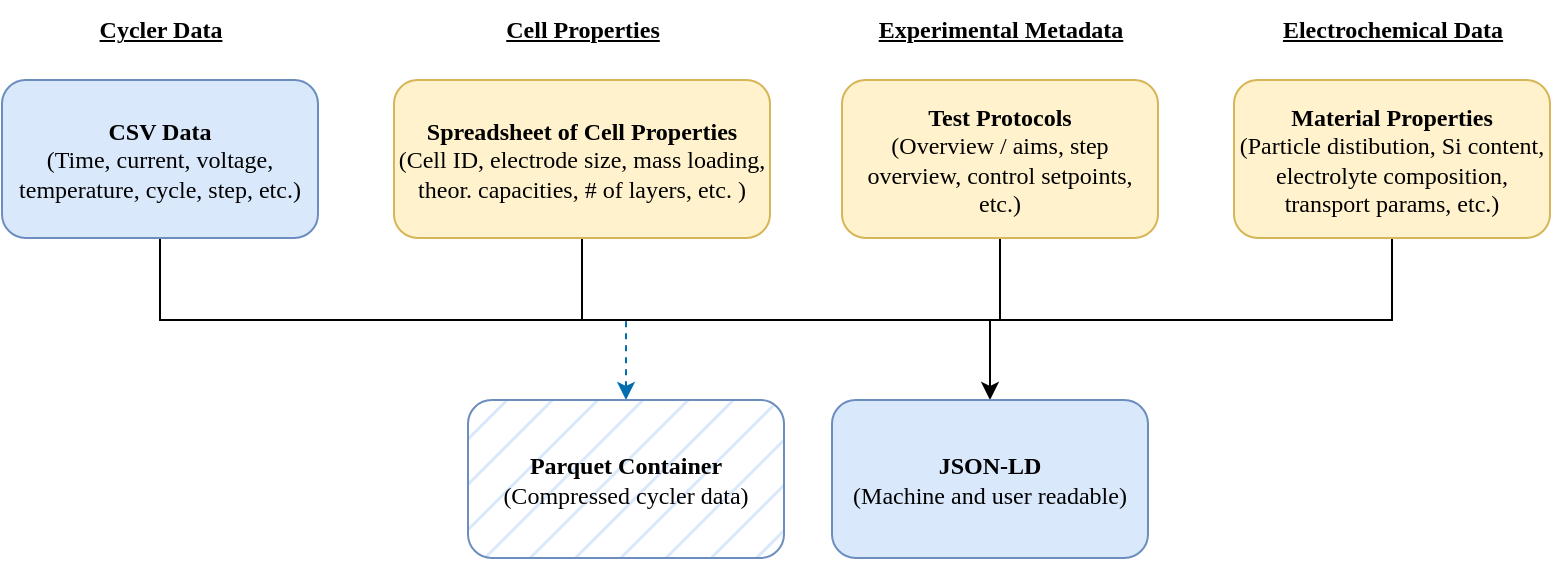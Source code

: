 <mxfile version="21.0.10" type="device"><diagram name="Page-1" id="TEoT009e3m1u3qDUiBox"><mxGraphModel dx="1064" dy="593" grid="1" gridSize="10" guides="1" tooltips="1" connect="1" arrows="1" fold="1" page="1" pageScale="1" pageWidth="827" pageHeight="1169" math="0" shadow="0"><root><mxCell id="0"/><mxCell id="1" parent="0"/><mxCell id="9MjjmHNh4XLL2jcoOhp--7" style="edgeStyle=orthogonalEdgeStyle;rounded=0;orthogonalLoop=1;jettySize=auto;html=1;entryX=0.5;entryY=0;entryDx=0;entryDy=0;" edge="1" parent="1" source="9MjjmHNh4XLL2jcoOhp--1" target="9MjjmHNh4XLL2jcoOhp--5"><mxGeometry relative="1" as="geometry"><Array as="points"><mxPoint x="96" y="430"/><mxPoint x="511" y="430"/></Array></mxGeometry></mxCell><mxCell id="9MjjmHNh4XLL2jcoOhp--1" value="&lt;div&gt;&lt;font face=&quot;Garamond&quot;&gt;&lt;b&gt;CSV Data&lt;/b&gt;&lt;/font&gt;&lt;/div&gt;&lt;div&gt;&lt;font face=&quot;Garamond&quot;&gt;(Time, current, voltage, temperature, cycle, step, etc.)&lt;br&gt;&lt;/font&gt;&lt;/div&gt;" style="rounded=1;whiteSpace=wrap;html=1;aspect=fixed;fillColor=#dae8fc;strokeColor=#6c8ebf;" vertex="1" parent="1"><mxGeometry x="17" y="310" width="158" height="79" as="geometry"/></mxCell><mxCell id="9MjjmHNh4XLL2jcoOhp--12" style="rounded=0;orthogonalLoop=1;jettySize=auto;html=1;edgeStyle=orthogonalEdgeStyle;endArrow=none;endFill=0;" edge="1" parent="1" source="9MjjmHNh4XLL2jcoOhp--2"><mxGeometry relative="1" as="geometry"><mxPoint x="307" y="430" as="targetPoint"/></mxGeometry></mxCell><mxCell id="9MjjmHNh4XLL2jcoOhp--2" value="&lt;div&gt;&lt;font face=&quot;Garamond&quot;&gt;&lt;b&gt;Spreadsheet of Cell Properties&lt;/b&gt;&lt;br&gt;&lt;/font&gt;&lt;/div&gt;&lt;div&gt;&lt;font face=&quot;Garamond&quot;&gt;(Cell ID, electrode size, mass loading, theor. capacities, # of layers, etc. )&lt;br&gt;&lt;/font&gt;&lt;/div&gt;" style="rounded=1;whiteSpace=wrap;html=1;fillColor=#fff2cc;strokeColor=#d6b656;" vertex="1" parent="1"><mxGeometry x="213" y="310" width="188" height="79" as="geometry"/></mxCell><mxCell id="9MjjmHNh4XLL2jcoOhp--15" style="edgeStyle=orthogonalEdgeStyle;rounded=0;orthogonalLoop=1;jettySize=auto;html=1;endArrow=none;endFill=0;" edge="1" parent="1" source="9MjjmHNh4XLL2jcoOhp--3"><mxGeometry relative="1" as="geometry"><mxPoint x="516" y="430" as="targetPoint"/></mxGeometry></mxCell><mxCell id="9MjjmHNh4XLL2jcoOhp--3" value="&lt;div&gt;&lt;font face=&quot;Garamond&quot;&gt;&lt;b&gt;Test Protocols&lt;/b&gt;&lt;/font&gt;&lt;/div&gt;&lt;div&gt;&lt;font face=&quot;Garamond&quot;&gt;(Overview / aims, step overview, control setpoints, etc.)&lt;b&gt;&lt;br&gt;&lt;/b&gt;&lt;/font&gt;&lt;/div&gt;" style="rounded=1;whiteSpace=wrap;html=1;aspect=fixed;fillColor=#fff2cc;strokeColor=#d6b656;" vertex="1" parent="1"><mxGeometry x="437" y="310" width="158" height="79" as="geometry"/></mxCell><mxCell id="9MjjmHNh4XLL2jcoOhp--14" style="edgeStyle=orthogonalEdgeStyle;rounded=0;orthogonalLoop=1;jettySize=auto;html=1;endArrow=none;endFill=0;" edge="1" parent="1" source="9MjjmHNh4XLL2jcoOhp--4"><mxGeometry relative="1" as="geometry"><mxPoint x="420" y="430" as="targetPoint"/><Array as="points"><mxPoint x="712" y="430"/></Array></mxGeometry></mxCell><mxCell id="9MjjmHNh4XLL2jcoOhp--4" value="&lt;div&gt;&lt;font face=&quot;Garamond&quot;&gt;&lt;b&gt;Material Properties&lt;/b&gt;&lt;/font&gt;&lt;/div&gt;&lt;div&gt;&lt;font face=&quot;Garamond&quot;&gt;(Particle distibution, Si content, electrolyte composition, transport params, etc.)&lt;br&gt;&lt;/font&gt;&lt;/div&gt;" style="rounded=1;whiteSpace=wrap;html=1;aspect=fixed;fillColor=#fff2cc;strokeColor=#d6b656;" vertex="1" parent="1"><mxGeometry x="633" y="310" width="158" height="79" as="geometry"/></mxCell><mxCell id="9MjjmHNh4XLL2jcoOhp--5" value="&lt;div&gt;&lt;font face=&quot;Garamond&quot;&gt;&lt;b&gt;JSON-LD&lt;/b&gt;&lt;/font&gt;&lt;/div&gt;&lt;div&gt;&lt;font face=&quot;Garamond&quot;&gt;(Machine and user readable)&lt;br&gt;&lt;/font&gt;&lt;/div&gt;" style="rounded=1;whiteSpace=wrap;html=1;aspect=fixed;fillColor=#dae8fc;strokeColor=#6c8ebf;" vertex="1" parent="1"><mxGeometry x="432" y="470" width="158" height="79" as="geometry"/></mxCell><mxCell id="9MjjmHNh4XLL2jcoOhp--16" value="&lt;u&gt;&lt;font face=&quot;Garamond&quot;&gt;&lt;b&gt;Cycler Data&lt;/b&gt;&lt;br&gt;&lt;/font&gt;&lt;/u&gt;" style="text;html=1;align=center;verticalAlign=middle;resizable=0;points=[];autosize=1;strokeColor=none;fillColor=none;" vertex="1" parent="1"><mxGeometry x="51" y="270" width="90" height="30" as="geometry"/></mxCell><mxCell id="9MjjmHNh4XLL2jcoOhp--17" value="&lt;font face=&quot;Garamond&quot;&gt;&lt;u&gt;&lt;b&gt;Cell Properties&lt;br&gt;&lt;/b&gt;&lt;/u&gt;&lt;/font&gt;" style="text;html=1;align=center;verticalAlign=middle;resizable=0;points=[];autosize=1;strokeColor=none;fillColor=none;" vertex="1" parent="1"><mxGeometry x="257" y="270" width="100" height="30" as="geometry"/></mxCell><mxCell id="9MjjmHNh4XLL2jcoOhp--18" value="&lt;font face=&quot;Garamond&quot;&gt;&lt;u&gt;&lt;b&gt;Experimental Metadata&lt;br&gt;&lt;/b&gt;&lt;/u&gt;&lt;/font&gt;" style="text;html=1;align=center;verticalAlign=middle;resizable=0;points=[];autosize=1;strokeColor=none;fillColor=none;" vertex="1" parent="1"><mxGeometry x="441" y="270" width="150" height="30" as="geometry"/></mxCell><mxCell id="9MjjmHNh4XLL2jcoOhp--19" value="&lt;font face=&quot;Garamond&quot;&gt;&lt;u&gt;&lt;b&gt;Electrochemical Data&lt;br&gt;&lt;/b&gt;&lt;/u&gt;&lt;/font&gt;" style="text;html=1;align=center;verticalAlign=middle;resizable=0;points=[];autosize=1;strokeColor=none;fillColor=none;" vertex="1" parent="1"><mxGeometry x="647" y="270" width="130" height="30" as="geometry"/></mxCell><mxCell id="9MjjmHNh4XLL2jcoOhp--22" style="edgeStyle=orthogonalEdgeStyle;rounded=0;orthogonalLoop=1;jettySize=auto;html=1;startArrow=classic;startFill=1;endArrow=none;endFill=0;dashed=1;fillColor=#1ba1e2;strokeColor=#006EAF;" edge="1" parent="1" source="9MjjmHNh4XLL2jcoOhp--20"><mxGeometry relative="1" as="geometry"><mxPoint x="329" y="430" as="targetPoint"/></mxGeometry></mxCell><mxCell id="9MjjmHNh4XLL2jcoOhp--20" value="&lt;font face=&quot;Garamond&quot;&gt;&lt;b&gt;Parquet Container&lt;br&gt;&lt;/b&gt;&lt;/font&gt;&lt;div&gt;&lt;font face=&quot;Garamond&quot;&gt;(Compressed cycler data)&lt;br&gt;&lt;/font&gt;&lt;/div&gt;" style="rounded=1;whiteSpace=wrap;html=1;aspect=fixed;fillColor=#dae8fc;strokeColor=#6c8ebf;fillStyle=hatch;" vertex="1" parent="1"><mxGeometry x="250" y="470" width="158" height="79" as="geometry"/></mxCell></root></mxGraphModel></diagram></mxfile>